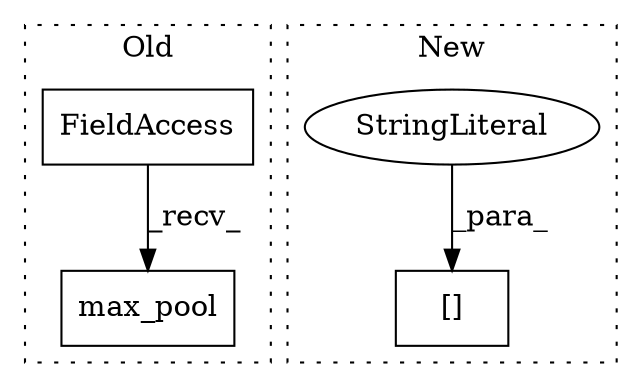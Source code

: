 digraph G {
subgraph cluster0 {
1 [label="max_pool" a="32" s="22743,22779" l="9,1" shape="box"];
3 [label="FieldAccess" a="22" s="22729" l="13" shape="box"];
label = "Old";
style="dotted";
}
subgraph cluster1 {
2 [label="[]" a="2" s="22130,22146" l="7,1" shape="box"];
4 [label="StringLiteral" a="45" s="22137" l="9" shape="ellipse"];
label = "New";
style="dotted";
}
3 -> 1 [label="_recv_"];
4 -> 2 [label="_para_"];
}